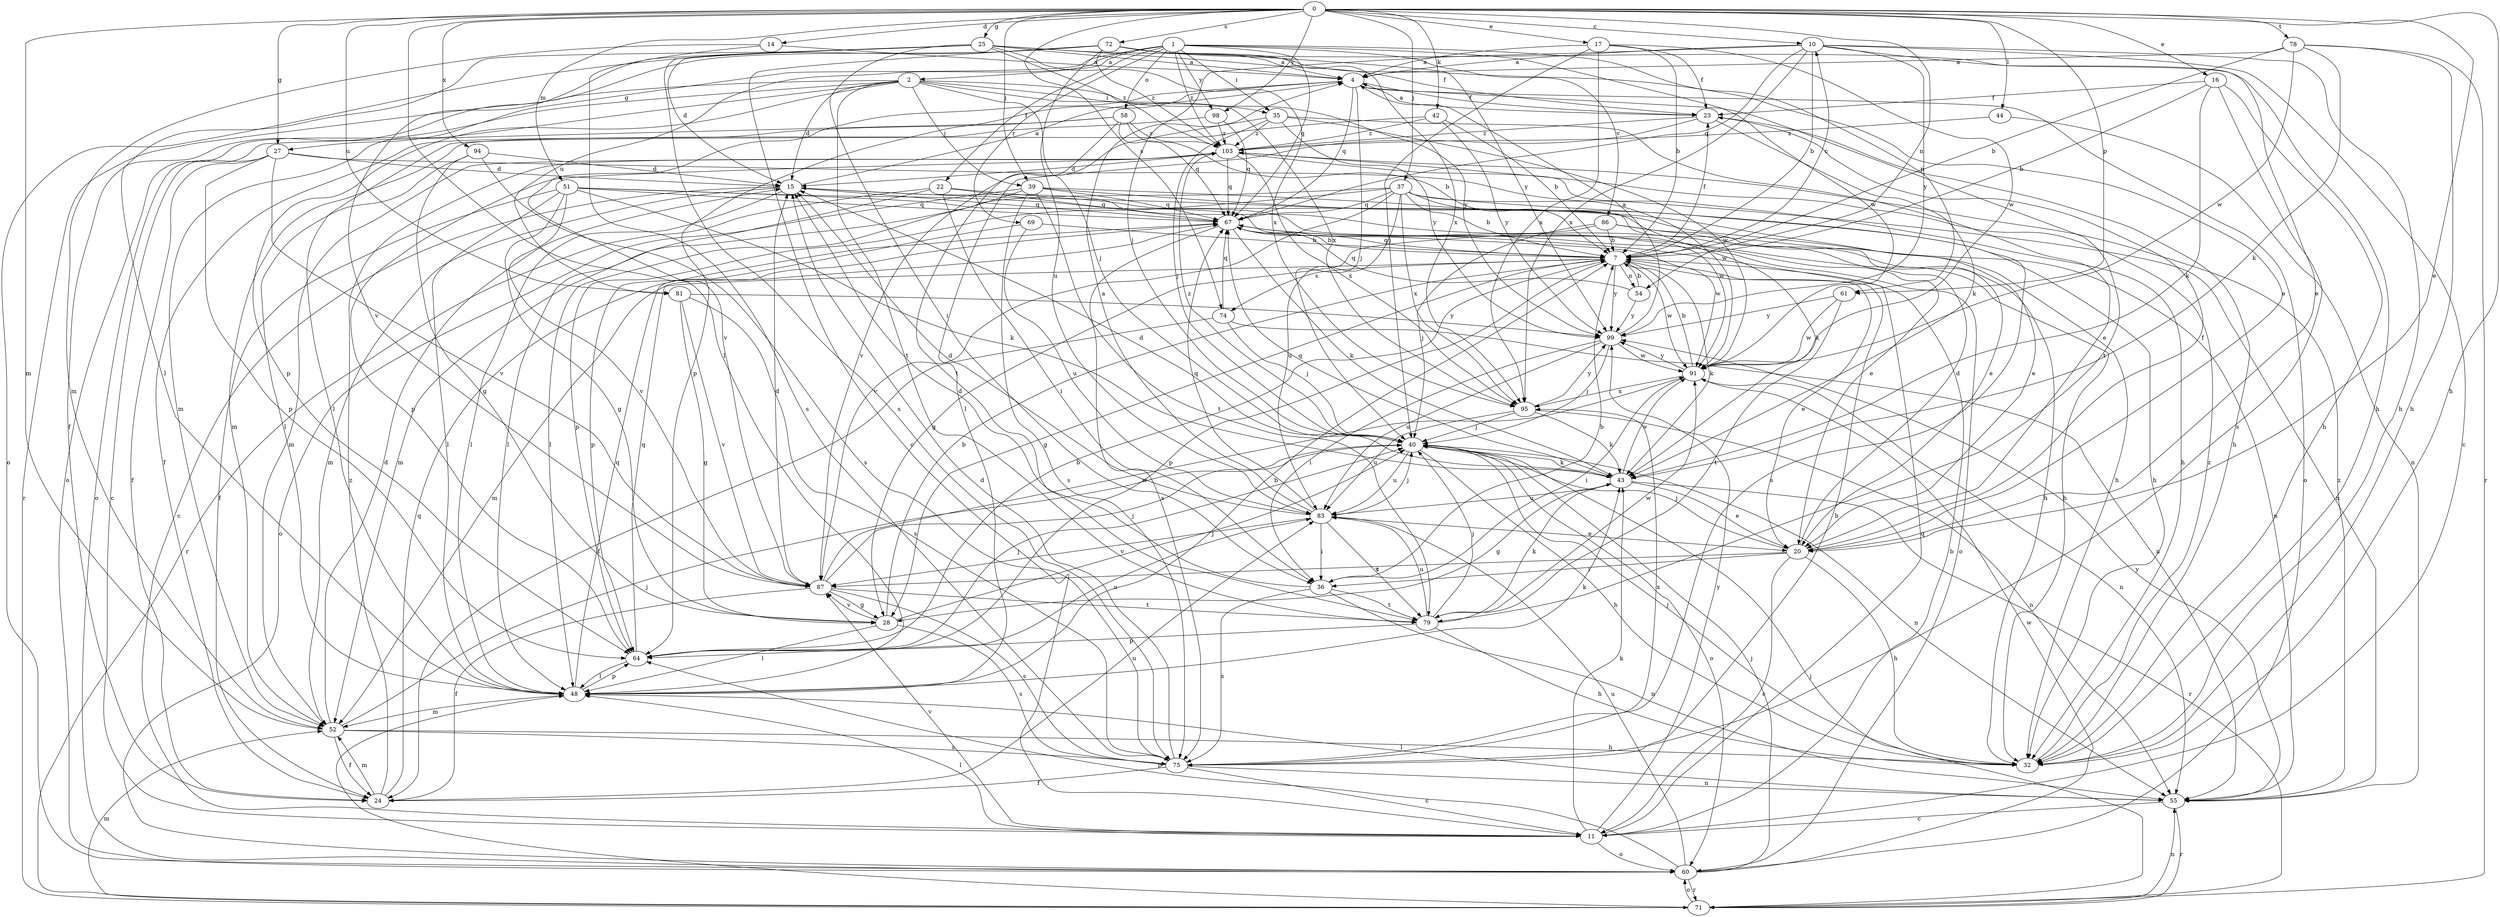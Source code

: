 strict digraph  {
0;
1;
2;
4;
7;
10;
11;
14;
15;
16;
17;
20;
22;
23;
24;
25;
27;
28;
32;
35;
36;
37;
39;
40;
42;
43;
44;
48;
51;
52;
54;
55;
58;
60;
61;
64;
67;
69;
71;
72;
74;
75;
78;
79;
81;
83;
86;
87;
91;
94;
95;
98;
99;
103;
0 -> 10  [label=c];
0 -> 14  [label=d];
0 -> 16  [label=e];
0 -> 17  [label=e];
0 -> 20  [label=e];
0 -> 25  [label=g];
0 -> 27  [label=g];
0 -> 32  [label=h];
0 -> 37  [label=j];
0 -> 39  [label=j];
0 -> 42  [label=k];
0 -> 44  [label=l];
0 -> 48  [label=l];
0 -> 51  [label=m];
0 -> 52  [label=m];
0 -> 54  [label=n];
0 -> 61  [label=p];
0 -> 72  [label=s];
0 -> 74  [label=s];
0 -> 78  [label=t];
0 -> 81  [label=u];
0 -> 94  [label=x];
0 -> 98  [label=y];
1 -> 2  [label=a];
1 -> 22  [label=f];
1 -> 27  [label=g];
1 -> 35  [label=i];
1 -> 58  [label=o];
1 -> 61  [label=p];
1 -> 67  [label=q];
1 -> 69  [label=r];
1 -> 81  [label=u];
1 -> 86  [label=v];
1 -> 91  [label=w];
1 -> 98  [label=y];
1 -> 103  [label=z];
2 -> 15  [label=d];
2 -> 35  [label=i];
2 -> 39  [label=j];
2 -> 40  [label=j];
2 -> 52  [label=m];
2 -> 60  [label=o];
2 -> 64  [label=p];
2 -> 71  [label=r];
2 -> 79  [label=t];
2 -> 95  [label=x];
2 -> 99  [label=y];
4 -> 23  [label=f];
4 -> 40  [label=j];
4 -> 60  [label=o];
4 -> 64  [label=p];
4 -> 67  [label=q];
4 -> 79  [label=t];
4 -> 87  [label=v];
7 -> 10  [label=c];
7 -> 20  [label=e];
7 -> 23  [label=f];
7 -> 28  [label=g];
7 -> 43  [label=k];
7 -> 52  [label=m];
7 -> 54  [label=n];
7 -> 64  [label=p];
7 -> 67  [label=q];
7 -> 74  [label=s];
7 -> 91  [label=w];
7 -> 99  [label=y];
10 -> 4  [label=a];
10 -> 7  [label=b];
10 -> 11  [label=c];
10 -> 20  [label=e];
10 -> 32  [label=h];
10 -> 40  [label=j];
10 -> 67  [label=q];
10 -> 95  [label=x];
10 -> 99  [label=y];
11 -> 7  [label=b];
11 -> 43  [label=k];
11 -> 48  [label=l];
11 -> 60  [label=o];
11 -> 67  [label=q];
11 -> 87  [label=v];
11 -> 99  [label=y];
14 -> 4  [label=a];
14 -> 52  [label=m];
14 -> 75  [label=s];
15 -> 4  [label=a];
15 -> 11  [label=c];
15 -> 32  [label=h];
15 -> 48  [label=l];
15 -> 52  [label=m];
15 -> 67  [label=q];
16 -> 7  [label=b];
16 -> 23  [label=f];
16 -> 32  [label=h];
16 -> 43  [label=k];
16 -> 75  [label=s];
17 -> 4  [label=a];
17 -> 7  [label=b];
17 -> 23  [label=f];
17 -> 40  [label=j];
17 -> 91  [label=w];
17 -> 95  [label=x];
20 -> 11  [label=c];
20 -> 15  [label=d];
20 -> 23  [label=f];
20 -> 32  [label=h];
20 -> 36  [label=i];
20 -> 40  [label=j];
20 -> 87  [label=v];
22 -> 20  [label=e];
22 -> 36  [label=i];
22 -> 48  [label=l];
22 -> 67  [label=q];
22 -> 71  [label=r];
23 -> 4  [label=a];
23 -> 32  [label=h];
23 -> 43  [label=k];
23 -> 48  [label=l];
23 -> 103  [label=z];
24 -> 52  [label=m];
24 -> 67  [label=q];
24 -> 83  [label=u];
24 -> 103  [label=z];
25 -> 4  [label=a];
25 -> 15  [label=d];
25 -> 20  [label=e];
25 -> 23  [label=f];
25 -> 36  [label=i];
25 -> 48  [label=l];
25 -> 75  [label=s];
25 -> 87  [label=v];
25 -> 95  [label=x];
25 -> 103  [label=z];
27 -> 11  [label=c];
27 -> 15  [label=d];
27 -> 24  [label=f];
27 -> 64  [label=p];
27 -> 87  [label=v];
27 -> 91  [label=w];
28 -> 7  [label=b];
28 -> 40  [label=j];
28 -> 48  [label=l];
28 -> 75  [label=s];
28 -> 87  [label=v];
32 -> 40  [label=j];
32 -> 103  [label=z];
35 -> 20  [label=e];
35 -> 40  [label=j];
35 -> 87  [label=v];
35 -> 91  [label=w];
35 -> 99  [label=y];
35 -> 103  [label=z];
36 -> 7  [label=b];
36 -> 15  [label=d];
36 -> 55  [label=n];
36 -> 75  [label=s];
36 -> 79  [label=t];
37 -> 7  [label=b];
37 -> 43  [label=k];
37 -> 52  [label=m];
37 -> 55  [label=n];
37 -> 64  [label=p];
37 -> 67  [label=q];
37 -> 75  [label=s];
37 -> 83  [label=u];
37 -> 87  [label=v];
37 -> 95  [label=x];
39 -> 20  [label=e];
39 -> 32  [label=h];
39 -> 48  [label=l];
39 -> 60  [label=o];
39 -> 67  [label=q];
39 -> 75  [label=s];
39 -> 79  [label=t];
40 -> 32  [label=h];
40 -> 43  [label=k];
40 -> 55  [label=n];
40 -> 60  [label=o];
40 -> 83  [label=u];
40 -> 103  [label=z];
42 -> 7  [label=b];
42 -> 52  [label=m];
42 -> 99  [label=y];
42 -> 103  [label=z];
43 -> 15  [label=d];
43 -> 20  [label=e];
43 -> 28  [label=g];
43 -> 67  [label=q];
43 -> 71  [label=r];
43 -> 83  [label=u];
43 -> 91  [label=w];
44 -> 55  [label=n];
44 -> 103  [label=z];
48 -> 7  [label=b];
48 -> 43  [label=k];
48 -> 52  [label=m];
48 -> 64  [label=p];
48 -> 67  [label=q];
51 -> 20  [label=e];
51 -> 24  [label=f];
51 -> 28  [label=g];
51 -> 43  [label=k];
51 -> 48  [label=l];
51 -> 67  [label=q];
51 -> 87  [label=v];
51 -> 91  [label=w];
52 -> 15  [label=d];
52 -> 24  [label=f];
52 -> 32  [label=h];
52 -> 40  [label=j];
52 -> 75  [label=s];
54 -> 7  [label=b];
54 -> 67  [label=q];
54 -> 99  [label=y];
55 -> 11  [label=c];
55 -> 48  [label=l];
55 -> 71  [label=r];
55 -> 99  [label=y];
55 -> 103  [label=z];
58 -> 7  [label=b];
58 -> 24  [label=f];
58 -> 60  [label=o];
58 -> 67  [label=q];
58 -> 79  [label=t];
58 -> 103  [label=z];
60 -> 40  [label=j];
60 -> 64  [label=p];
60 -> 71  [label=r];
60 -> 83  [label=u];
60 -> 91  [label=w];
61 -> 79  [label=t];
61 -> 91  [label=w];
61 -> 99  [label=y];
64 -> 7  [label=b];
64 -> 40  [label=j];
64 -> 48  [label=l];
64 -> 67  [label=q];
64 -> 83  [label=u];
67 -> 7  [label=b];
67 -> 32  [label=h];
67 -> 43  [label=k];
67 -> 60  [label=o];
67 -> 75  [label=s];
67 -> 91  [label=w];
69 -> 7  [label=b];
69 -> 64  [label=p];
69 -> 83  [label=u];
71 -> 40  [label=j];
71 -> 48  [label=l];
71 -> 52  [label=m];
71 -> 55  [label=n];
71 -> 60  [label=o];
72 -> 4  [label=a];
72 -> 11  [label=c];
72 -> 24  [label=f];
72 -> 32  [label=h];
72 -> 60  [label=o];
72 -> 83  [label=u];
72 -> 95  [label=x];
72 -> 99  [label=y];
72 -> 103  [label=z];
74 -> 24  [label=f];
74 -> 40  [label=j];
74 -> 55  [label=n];
74 -> 67  [label=q];
75 -> 7  [label=b];
75 -> 11  [label=c];
75 -> 15  [label=d];
75 -> 24  [label=f];
75 -> 55  [label=n];
75 -> 95  [label=x];
78 -> 4  [label=a];
78 -> 7  [label=b];
78 -> 32  [label=h];
78 -> 43  [label=k];
78 -> 71  [label=r];
78 -> 91  [label=w];
79 -> 32  [label=h];
79 -> 40  [label=j];
79 -> 43  [label=k];
79 -> 64  [label=p];
79 -> 83  [label=u];
79 -> 91  [label=w];
81 -> 28  [label=g];
81 -> 75  [label=s];
81 -> 87  [label=v];
81 -> 99  [label=y];
83 -> 4  [label=a];
83 -> 15  [label=d];
83 -> 20  [label=e];
83 -> 36  [label=i];
83 -> 40  [label=j];
83 -> 67  [label=q];
83 -> 79  [label=t];
83 -> 87  [label=v];
86 -> 7  [label=b];
86 -> 28  [label=g];
86 -> 32  [label=h];
86 -> 40  [label=j];
86 -> 55  [label=n];
87 -> 15  [label=d];
87 -> 24  [label=f];
87 -> 28  [label=g];
87 -> 40  [label=j];
87 -> 75  [label=s];
87 -> 79  [label=t];
87 -> 91  [label=w];
91 -> 7  [label=b];
91 -> 36  [label=i];
91 -> 55  [label=n];
91 -> 95  [label=x];
91 -> 99  [label=y];
94 -> 15  [label=d];
94 -> 28  [label=g];
94 -> 48  [label=l];
94 -> 75  [label=s];
95 -> 40  [label=j];
95 -> 43  [label=k];
95 -> 55  [label=n];
95 -> 83  [label=u];
95 -> 99  [label=y];
98 -> 48  [label=l];
98 -> 67  [label=q];
98 -> 103  [label=z];
99 -> 4  [label=a];
99 -> 36  [label=i];
99 -> 40  [label=j];
99 -> 83  [label=u];
99 -> 91  [label=w];
103 -> 15  [label=d];
103 -> 32  [label=h];
103 -> 52  [label=m];
103 -> 64  [label=p];
103 -> 67  [label=q];
103 -> 95  [label=x];
}
